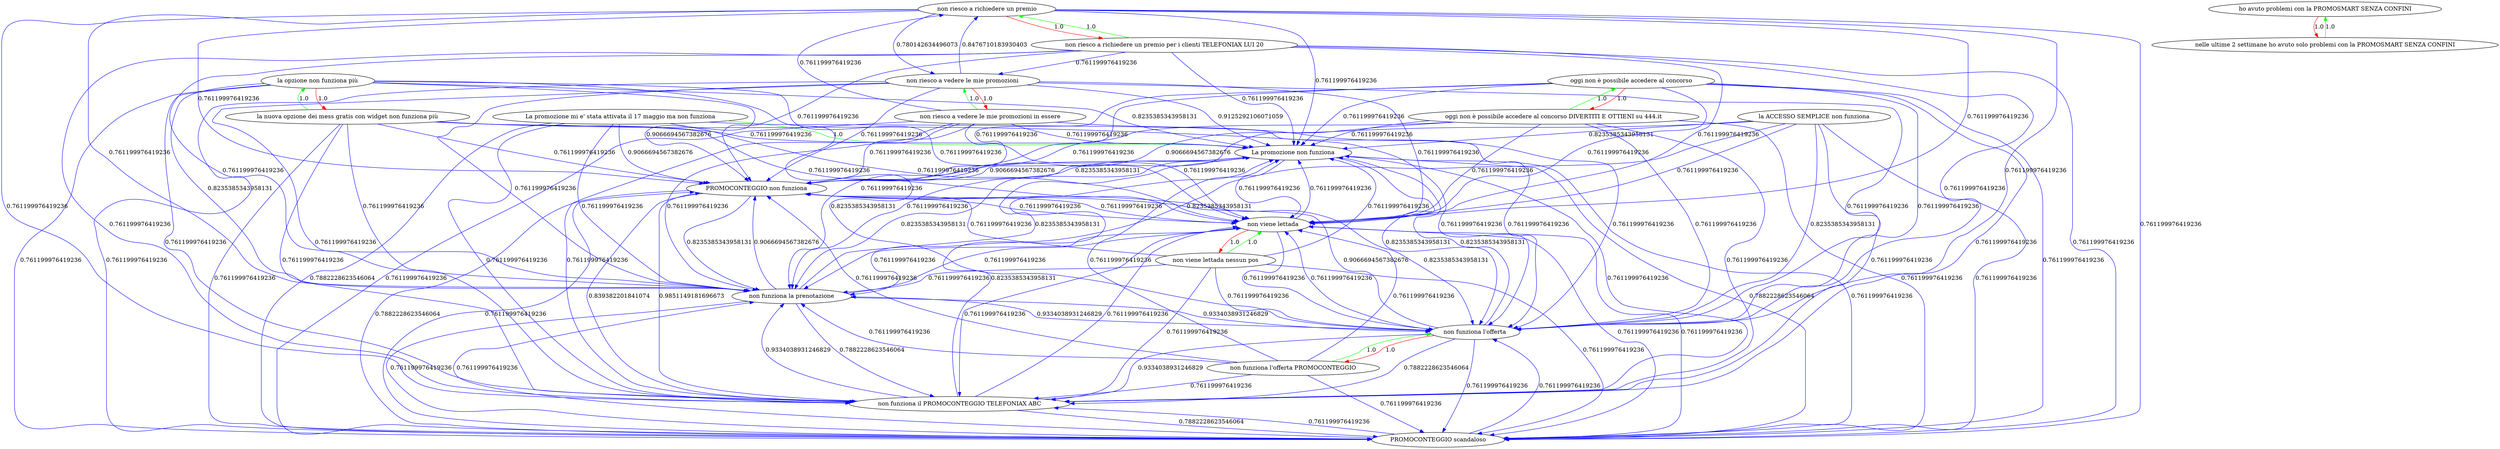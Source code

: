 digraph rawGraph {
"La promozione non funziona";"La promozione mi e' stata attivata il 17 maggio ma non funziona";"PROMOCONTEGGIO non funziona";"PROMOCONTEGGIO scandaloso";"la ACCESSO SEMPLICE non funziona";"la opzione non funziona più";"la nuova opzione dei mess gratis con widget non funziona più";"ho avuto problemi con la PROMOSMART SENZA CONFINI";"nelle ultime 2 settimane ho avuto solo problemi con la PROMOSMART SENZA CONFINI";"non funziona il PROMOCONTEGGIO TELEFONIAX ABC";"non funziona l'offerta";"non funziona l'offerta PROMOCONTEGGIO";"non funziona la prenotazione";"non riesco a richiedere un premio";"non riesco a richiedere un premio per i clienti TELEFONIAX LUI 20";"non riesco a vedere le mie promozioni";"non riesco a vedere le mie promozioni in essere";"non viene lettada";"non viene lettada nessun pos";"oggi non è possibile accedere al concorso";"oggi non è possibile accedere al concorso DIVERTITI E OTTIENI su 444.it";"La promozione mi e' stata attivata il 17 maggio ma non funziona" -> "La promozione non funziona" [label=1.0] [color=green]
"PROMOCONTEGGIO non funziona" -> "La promozione non funziona" [label=0.8235385343958131] [color=blue]
"La promozione non funziona" -> "PROMOCONTEGGIO non funziona" [label=0.9066694567382676] [color=blue]
"La promozione mi e' stata attivata il 17 maggio ma non funziona" -> "PROMOCONTEGGIO non funziona" [label=0.9066694567382676] [color=blue]
"PROMOCONTEGGIO scandaloso" -> "PROMOCONTEGGIO non funziona" [label=0.761199976419236] [color=blue]
"PROMOCONTEGGIO non funziona" -> "PROMOCONTEGGIO scandaloso" [label=0.7882228623546064] [color=blue]
"La promozione non funziona" -> "PROMOCONTEGGIO scandaloso" [label=0.7882228623546064] [color=blue]
"La promozione mi e' stata attivata il 17 maggio ma non funziona" -> "PROMOCONTEGGIO scandaloso" [label=0.7882228623546064] [color=blue]
"PROMOCONTEGGIO scandaloso" -> "La promozione non funziona" [label=0.761199976419236] [color=blue]
"la ACCESSO SEMPLICE non funziona" -> "PROMOCONTEGGIO non funziona" [label=0.9066694567382676] [color=blue]
"la ACCESSO SEMPLICE non funziona" -> "La promozione non funziona" [label=0.8235385343958131] [color=blue]
"la nuova opzione dei mess gratis con widget non funziona più" -> "la opzione non funziona più" [label=1.0] [color=green]
"la opzione non funziona più" -> "la nuova opzione dei mess gratis con widget non funziona più" [label=1.0] [color=red]
"la opzione non funziona più" -> "PROMOCONTEGGIO non funziona" [label=0.9066694567382676] [color=blue]
"la opzione non funziona più" -> "La promozione non funziona" [label=0.8235385343958131] [color=blue]
"nelle ultime 2 settimane ho avuto solo problemi con la PROMOSMART SENZA CONFINI" -> "ho avuto problemi con la PROMOSMART SENZA CONFINI" [label=1.0] [color=green]
"ho avuto problemi con la PROMOSMART SENZA CONFINI" -> "nelle ultime 2 settimane ho avuto solo problemi con la PROMOSMART SENZA CONFINI" [label=1.0] [color=red]
"non funziona il PROMOCONTEGGIO TELEFONIAX ABC" -> "PROMOCONTEGGIO scandaloso" [label=0.7882228623546064] [color=blue]
"non funziona il PROMOCONTEGGIO TELEFONIAX ABC" -> "PROMOCONTEGGIO non funziona" [label=0.9851149181696673] [color=blue]
"PROMOCONTEGGIO non funziona" -> "non funziona il PROMOCONTEGGIO TELEFONIAX ABC" [label=0.839382201841074] [color=blue]
"non funziona il PROMOCONTEGGIO TELEFONIAX ABC" -> "La promozione non funziona" [label=0.8235385343958131] [color=blue]
"non funziona l'offerta PROMOCONTEGGIO" -> "non funziona l'offerta" [label=1.0] [color=green]
"non funziona l'offerta" -> "non funziona l'offerta PROMOCONTEGGIO" [label=1.0] [color=red]
"la ACCESSO SEMPLICE non funziona" -> "non funziona l'offerta" [label=0.8235385343958131] [color=blue]
"non funziona l'offerta" -> "PROMOCONTEGGIO non funziona" [label=0.9066694567382676] [color=blue]
"PROMOCONTEGGIO non funziona" -> "non funziona l'offerta" [label=0.8235385343958131] [color=blue]
"non funziona l'offerta" -> "non funziona il PROMOCONTEGGIO TELEFONIAX ABC" [label=0.7882228623546064] [color=blue]
"non funziona il PROMOCONTEGGIO TELEFONIAX ABC" -> "non funziona l'offerta" [label=0.9334038931246829] [color=blue]
"la opzione non funziona più" -> "non funziona l'offerta" [label=0.8235385343958131] [color=blue]
"La promozione non funziona" -> "non funziona l'offerta" [label=0.8235385343958131] [color=blue]
"non funziona l'offerta" -> "La promozione non funziona" [label=0.8235385343958131] [color=blue]
"la ACCESSO SEMPLICE non funziona" -> "non funziona la prenotazione" [label=0.8235385343958131] [color=blue]
"non funziona l'offerta" -> "non funziona la prenotazione" [label=0.9334038931246829] [color=blue]
"non funziona la prenotazione" -> "non funziona l'offerta" [label=0.9334038931246829] [color=blue]
"non funziona la prenotazione" -> "PROMOCONTEGGIO non funziona" [label=0.9066694567382676] [color=blue]
"PROMOCONTEGGIO non funziona" -> "non funziona la prenotazione" [label=0.8235385343958131] [color=blue]
"non funziona la prenotazione" -> "non funziona il PROMOCONTEGGIO TELEFONIAX ABC" [label=0.7882228623546064] [color=blue]
"non funziona il PROMOCONTEGGIO TELEFONIAX ABC" -> "non funziona la prenotazione" [label=0.9334038931246829] [color=blue]
"la opzione non funziona più" -> "non funziona la prenotazione" [label=0.8235385343958131] [color=blue]
"non funziona la prenotazione" -> "La promozione non funziona" [label=0.8235385343958131] [color=blue]
"La promozione non funziona" -> "non funziona la prenotazione" [label=0.8235385343958131] [color=blue]
"non riesco a richiedere un premio per i clienti TELEFONIAX LUI 20" -> "non riesco a richiedere un premio" [label=1.0] [color=green]
"non riesco a richiedere un premio" -> "non riesco a richiedere un premio per i clienti TELEFONIAX LUI 20" [label=1.0] [color=red]
"non riesco a richiedere un premio" -> "PROMOCONTEGGIO non funziona" [label=0.761199976419236] [color=blue]
"non riesco a vedere le mie promozioni in essere" -> "non riesco a vedere le mie promozioni" [label=1.0] [color=green]
"non riesco a vedere le mie promozioni" -> "non riesco a vedere le mie promozioni in essere" [label=1.0] [color=red]
"non riesco a vedere le mie promozioni" -> "PROMOCONTEGGIO non funziona" [label=0.761199976419236] [color=blue]
"non riesco a vedere le mie promozioni" -> "La promozione non funziona" [label=0.9125292106071059] [color=blue]
"non riesco a vedere le mie promozioni" -> "non riesco a richiedere un premio" [label=0.8476710183930403] [color=blue]
"non riesco a richiedere un premio" -> "non riesco a vedere le mie promozioni" [label=0.780142634496073] [color=blue]
"non viene lettada nessun pos" -> "non viene lettada" [label=1.0] [color=green]
"non viene lettada" -> "non viene lettada nessun pos" [label=1.0] [color=red]
"la ACCESSO SEMPLICE non funziona" -> "non viene lettada" [label=0.761199976419236] [color=blue]
"non riesco a vedere le mie promozioni" -> "non viene lettada" [label=0.761199976419236] [color=blue]
"non funziona l'offerta" -> "non viene lettada" [label=0.761199976419236] [color=blue]
"non viene lettada" -> "PROMOCONTEGGIO non funziona" [label=0.761199976419236] [color=blue]
"PROMOCONTEGGIO non funziona" -> "non viene lettada" [label=0.761199976419236] [color=blue]
"non funziona il PROMOCONTEGGIO TELEFONIAX ABC" -> "non viene lettada" [label=0.761199976419236] [color=blue]
"non funziona la prenotazione" -> "non viene lettada" [label=0.761199976419236] [color=blue]
"la opzione non funziona più" -> "non viene lettada" [label=0.761199976419236] [color=blue]
"La promozione non funziona" -> "non viene lettada" [label=0.761199976419236] [color=blue]
"non riesco a richiedere un premio" -> "non viene lettada" [label=0.761199976419236] [color=blue]
"oggi non è possibile accedere al concorso DIVERTITI E OTTIENI su 444.it" -> "oggi non è possibile accedere al concorso" [label=1.0] [color=green]
"oggi non è possibile accedere al concorso" -> "oggi non è possibile accedere al concorso DIVERTITI E OTTIENI su 444.it" [label=1.0] [color=red]
"oggi non è possibile accedere al concorso" -> "non viene lettada" [label=0.761199976419236] [color=blue]
"oggi non è possibile accedere al concorso" -> "PROMOCONTEGGIO non funziona" [label=0.761199976419236] [color=blue]
"oggi non è possibile accedere al concorso DIVERTITI E OTTIENI su 444.it" -> "non viene lettada" [label=0.761199976419236] [color=blue]
"La promozione non funziona" -> "non funziona il PROMOCONTEGGIO TELEFONIAX ABC" [label=0.761199976419236] [color=blue]
"La promozione mi e' stata attivata il 17 maggio ma non funziona" -> "non viene lettada" [label=0.761199976419236] [color=blue]
"La promozione mi e' stata attivata il 17 maggio ma non funziona" -> "non funziona l'offerta" [label=0.761199976419236] [color=blue]
"La promozione mi e' stata attivata il 17 maggio ma non funziona" -> "non funziona il PROMOCONTEGGIO TELEFONIAX ABC" [label=0.761199976419236] [color=blue]
"La promozione mi e' stata attivata il 17 maggio ma non funziona" -> "non funziona la prenotazione" [label=0.761199976419236] [color=blue]
"PROMOCONTEGGIO scandaloso" -> "non viene lettada" [label=0.761199976419236] [color=blue]
"PROMOCONTEGGIO scandaloso" -> "non funziona l'offerta" [label=0.761199976419236] [color=blue]
"PROMOCONTEGGIO scandaloso" -> "non funziona il PROMOCONTEGGIO TELEFONIAX ABC" [label=0.761199976419236] [color=blue]
"PROMOCONTEGGIO scandaloso" -> "non funziona la prenotazione" [label=0.761199976419236] [color=blue]
"la ACCESSO SEMPLICE non funziona" -> "PROMOCONTEGGIO scandaloso" [label=0.761199976419236] [color=blue]
"la ACCESSO SEMPLICE non funziona" -> "non funziona il PROMOCONTEGGIO TELEFONIAX ABC" [label=0.761199976419236] [color=blue]
"la opzione non funziona più" -> "PROMOCONTEGGIO scandaloso" [label=0.761199976419236] [color=blue]
"la opzione non funziona più" -> "non funziona il PROMOCONTEGGIO TELEFONIAX ABC" [label=0.761199976419236] [color=blue]
"la nuova opzione dei mess gratis con widget non funziona più" -> "non viene lettada" [label=0.761199976419236] [color=blue]
"la nuova opzione dei mess gratis con widget non funziona più" -> "PROMOCONTEGGIO scandaloso" [label=0.761199976419236] [color=blue]
"la nuova opzione dei mess gratis con widget non funziona più" -> "PROMOCONTEGGIO non funziona" [label=0.761199976419236] [color=blue]
"la nuova opzione dei mess gratis con widget non funziona più" -> "non funziona l'offerta" [label=0.761199976419236] [color=blue]
"la nuova opzione dei mess gratis con widget non funziona più" -> "non funziona il PROMOCONTEGGIO TELEFONIAX ABC" [label=0.761199976419236] [color=blue]
"la nuova opzione dei mess gratis con widget non funziona più" -> "non funziona la prenotazione" [label=0.761199976419236] [color=blue]
"la nuova opzione dei mess gratis con widget non funziona più" -> "La promozione non funziona" [label=0.761199976419236] [color=blue]
"non funziona l'offerta" -> "PROMOCONTEGGIO scandaloso" [label=0.761199976419236] [color=blue]
"non funziona l'offerta PROMOCONTEGGIO" -> "non viene lettada" [label=0.761199976419236] [color=blue]
"non funziona l'offerta PROMOCONTEGGIO" -> "PROMOCONTEGGIO scandaloso" [label=0.761199976419236] [color=blue]
"non funziona l'offerta PROMOCONTEGGIO" -> "PROMOCONTEGGIO non funziona" [label=0.761199976419236] [color=blue]
"non funziona l'offerta PROMOCONTEGGIO" -> "non funziona il PROMOCONTEGGIO TELEFONIAX ABC" [label=0.761199976419236] [color=blue]
"non funziona l'offerta PROMOCONTEGGIO" -> "non funziona la prenotazione" [label=0.761199976419236] [color=blue]
"non funziona l'offerta PROMOCONTEGGIO" -> "La promozione non funziona" [label=0.761199976419236] [color=blue]
"non funziona la prenotazione" -> "PROMOCONTEGGIO scandaloso" [label=0.761199976419236] [color=blue]
"non riesco a richiedere un premio" -> "PROMOCONTEGGIO scandaloso" [label=0.761199976419236] [color=blue]
"non riesco a richiedere un premio" -> "non funziona l'offerta" [label=0.761199976419236] [color=blue]
"non riesco a richiedere un premio" -> "non funziona il PROMOCONTEGGIO TELEFONIAX ABC" [label=0.761199976419236] [color=blue]
"non riesco a richiedere un premio" -> "non funziona la prenotazione" [label=0.761199976419236] [color=blue]
"non riesco a richiedere un premio" -> "La promozione non funziona" [label=0.761199976419236] [color=blue]
"non riesco a richiedere un premio per i clienti TELEFONIAX LUI 20" -> "non viene lettada" [label=0.761199976419236] [color=blue]
"non riesco a richiedere un premio per i clienti TELEFONIAX LUI 20" -> "PROMOCONTEGGIO scandaloso" [label=0.761199976419236] [color=blue]
"non riesco a richiedere un premio per i clienti TELEFONIAX LUI 20" -> "PROMOCONTEGGIO non funziona" [label=0.761199976419236] [color=blue]
"non riesco a richiedere un premio per i clienti TELEFONIAX LUI 20" -> "non riesco a vedere le mie promozioni" [label=0.761199976419236] [color=blue]
"non riesco a richiedere un premio per i clienti TELEFONIAX LUI 20" -> "non funziona l'offerta" [label=0.761199976419236] [color=blue]
"non riesco a richiedere un premio per i clienti TELEFONIAX LUI 20" -> "non funziona il PROMOCONTEGGIO TELEFONIAX ABC" [label=0.761199976419236] [color=blue]
"non riesco a richiedere un premio per i clienti TELEFONIAX LUI 20" -> "non funziona la prenotazione" [label=0.761199976419236] [color=blue]
"non riesco a richiedere un premio per i clienti TELEFONIAX LUI 20" -> "La promozione non funziona" [label=0.761199976419236] [color=blue]
"non riesco a vedere le mie promozioni" -> "PROMOCONTEGGIO scandaloso" [label=0.761199976419236] [color=blue]
"non riesco a vedere le mie promozioni" -> "non funziona l'offerta" [label=0.761199976419236] [color=blue]
"non riesco a vedere le mie promozioni" -> "non funziona il PROMOCONTEGGIO TELEFONIAX ABC" [label=0.761199976419236] [color=blue]
"non riesco a vedere le mie promozioni" -> "non funziona la prenotazione" [label=0.761199976419236] [color=blue]
"non riesco a vedere le mie promozioni in essere" -> "non viene lettada" [label=0.761199976419236] [color=blue]
"non riesco a vedere le mie promozioni in essere" -> "PROMOCONTEGGIO scandaloso" [label=0.761199976419236] [color=blue]
"non riesco a vedere le mie promozioni in essere" -> "PROMOCONTEGGIO non funziona" [label=0.761199976419236] [color=blue]
"non riesco a vedere le mie promozioni in essere" -> "non funziona l'offerta" [label=0.761199976419236] [color=blue]
"non riesco a vedere le mie promozioni in essere" -> "non funziona il PROMOCONTEGGIO TELEFONIAX ABC" [label=0.761199976419236] [color=blue]
"non riesco a vedere le mie promozioni in essere" -> "non funziona la prenotazione" [label=0.761199976419236] [color=blue]
"non riesco a vedere le mie promozioni in essere" -> "La promozione non funziona" [label=0.761199976419236] [color=blue]
"non riesco a vedere le mie promozioni in essere" -> "non riesco a richiedere un premio" [label=0.761199976419236] [color=blue]
"non viene lettada" -> "PROMOCONTEGGIO scandaloso" [label=0.761199976419236] [color=blue]
"non viene lettada" -> "non funziona l'offerta" [label=0.761199976419236] [color=blue]
"non viene lettada" -> "non funziona il PROMOCONTEGGIO TELEFONIAX ABC" [label=0.761199976419236] [color=blue]
"non viene lettada" -> "non funziona la prenotazione" [label=0.761199976419236] [color=blue]
"non viene lettada" -> "La promozione non funziona" [label=0.761199976419236] [color=blue]
"non viene lettada nessun pos" -> "PROMOCONTEGGIO scandaloso" [label=0.761199976419236] [color=blue]
"non viene lettada nessun pos" -> "PROMOCONTEGGIO non funziona" [label=0.761199976419236] [color=blue]
"non viene lettada nessun pos" -> "non funziona l'offerta" [label=0.761199976419236] [color=blue]
"non viene lettada nessun pos" -> "non funziona il PROMOCONTEGGIO TELEFONIAX ABC" [label=0.761199976419236] [color=blue]
"non viene lettada nessun pos" -> "non funziona la prenotazione" [label=0.761199976419236] [color=blue]
"non viene lettada nessun pos" -> "La promozione non funziona" [label=0.761199976419236] [color=blue]
"oggi non è possibile accedere al concorso" -> "PROMOCONTEGGIO scandaloso" [label=0.761199976419236] [color=blue]
"oggi non è possibile accedere al concorso" -> "non funziona l'offerta" [label=0.761199976419236] [color=blue]
"oggi non è possibile accedere al concorso" -> "non funziona il PROMOCONTEGGIO TELEFONIAX ABC" [label=0.761199976419236] [color=blue]
"oggi non è possibile accedere al concorso" -> "non funziona la prenotazione" [label=0.761199976419236] [color=blue]
"oggi non è possibile accedere al concorso" -> "La promozione non funziona" [label=0.761199976419236] [color=blue]
"oggi non è possibile accedere al concorso DIVERTITI E OTTIENI su 444.it" -> "PROMOCONTEGGIO scandaloso" [label=0.761199976419236] [color=blue]
"oggi non è possibile accedere al concorso DIVERTITI E OTTIENI su 444.it" -> "PROMOCONTEGGIO non funziona" [label=0.761199976419236] [color=blue]
"oggi non è possibile accedere al concorso DIVERTITI E OTTIENI su 444.it" -> "non funziona l'offerta" [label=0.761199976419236] [color=blue]
"oggi non è possibile accedere al concorso DIVERTITI E OTTIENI su 444.it" -> "non funziona il PROMOCONTEGGIO TELEFONIAX ABC" [label=0.761199976419236] [color=blue]
"oggi non è possibile accedere al concorso DIVERTITI E OTTIENI su 444.it" -> "non funziona la prenotazione" [label=0.761199976419236] [color=blue]
"oggi non è possibile accedere al concorso DIVERTITI E OTTIENI su 444.it" -> "La promozione non funziona" [label=0.761199976419236] [color=blue]
}